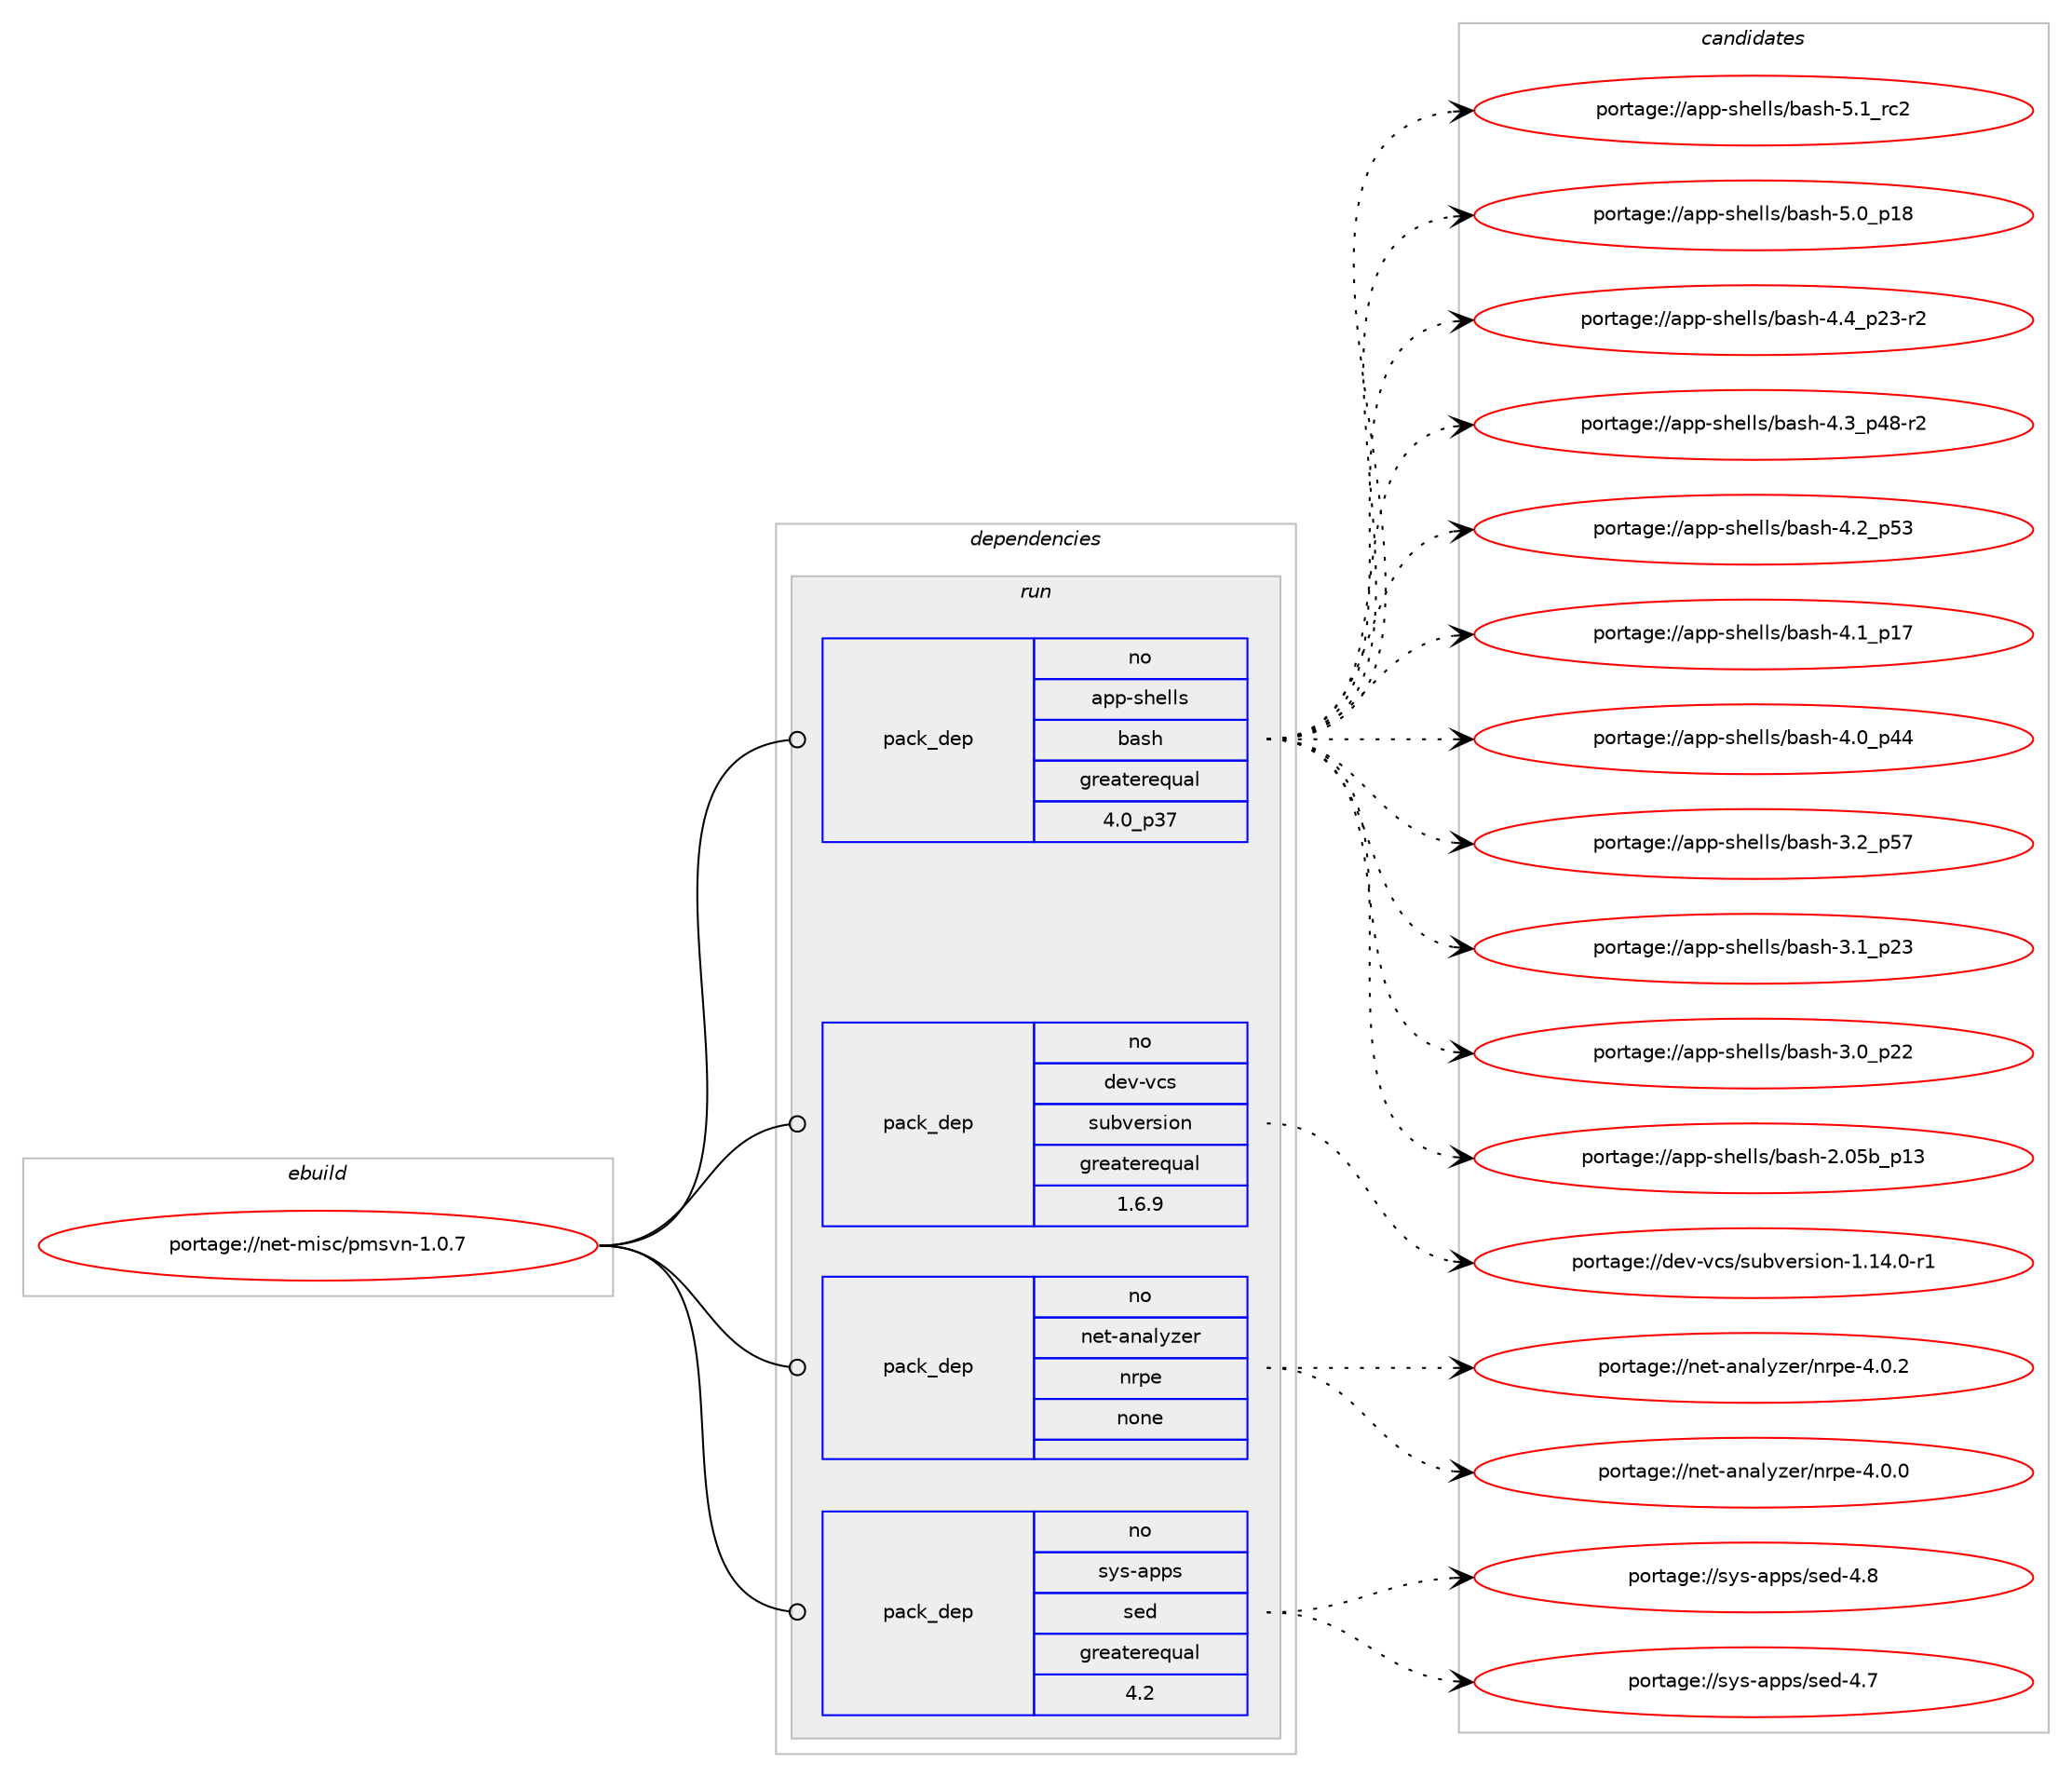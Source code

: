 digraph prolog {

# *************
# Graph options
# *************

newrank=true;
concentrate=true;
compound=true;
graph [rankdir=LR,fontname=Helvetica,fontsize=10,ranksep=1.5];#, ranksep=2.5, nodesep=0.2];
edge  [arrowhead=vee];
node  [fontname=Helvetica,fontsize=10];

# **********
# The ebuild
# **********

subgraph cluster_leftcol {
color=gray;
rank=same;
label=<<i>ebuild</i>>;
id [label="portage://net-misc/pmsvn-1.0.7", color=red, width=4, href="../net-misc/pmsvn-1.0.7.svg"];
}

# ****************
# The dependencies
# ****************

subgraph cluster_midcol {
color=gray;
label=<<i>dependencies</i>>;
subgraph cluster_compile {
fillcolor="#eeeeee";
style=filled;
label=<<i>compile</i>>;
}
subgraph cluster_compileandrun {
fillcolor="#eeeeee";
style=filled;
label=<<i>compile and run</i>>;
}
subgraph cluster_run {
fillcolor="#eeeeee";
style=filled;
label=<<i>run</i>>;
subgraph pack2299 {
dependency2688 [label=<<TABLE BORDER="0" CELLBORDER="1" CELLSPACING="0" CELLPADDING="4" WIDTH="220"><TR><TD ROWSPAN="6" CELLPADDING="30">pack_dep</TD></TR><TR><TD WIDTH="110">no</TD></TR><TR><TD>app-shells</TD></TR><TR><TD>bash</TD></TR><TR><TD>greaterequal</TD></TR><TR><TD>4.0_p37</TD></TR></TABLE>>, shape=none, color=blue];
}
id:e -> dependency2688:w [weight=20,style="solid",arrowhead="odot"];
subgraph pack2300 {
dependency2689 [label=<<TABLE BORDER="0" CELLBORDER="1" CELLSPACING="0" CELLPADDING="4" WIDTH="220"><TR><TD ROWSPAN="6" CELLPADDING="30">pack_dep</TD></TR><TR><TD WIDTH="110">no</TD></TR><TR><TD>dev-vcs</TD></TR><TR><TD>subversion</TD></TR><TR><TD>greaterequal</TD></TR><TR><TD>1.6.9</TD></TR></TABLE>>, shape=none, color=blue];
}
id:e -> dependency2689:w [weight=20,style="solid",arrowhead="odot"];
subgraph pack2301 {
dependency2690 [label=<<TABLE BORDER="0" CELLBORDER="1" CELLSPACING="0" CELLPADDING="4" WIDTH="220"><TR><TD ROWSPAN="6" CELLPADDING="30">pack_dep</TD></TR><TR><TD WIDTH="110">no</TD></TR><TR><TD>net-analyzer</TD></TR><TR><TD>nrpe</TD></TR><TR><TD>none</TD></TR><TR><TD></TD></TR></TABLE>>, shape=none, color=blue];
}
id:e -> dependency2690:w [weight=20,style="solid",arrowhead="odot"];
subgraph pack2302 {
dependency2691 [label=<<TABLE BORDER="0" CELLBORDER="1" CELLSPACING="0" CELLPADDING="4" WIDTH="220"><TR><TD ROWSPAN="6" CELLPADDING="30">pack_dep</TD></TR><TR><TD WIDTH="110">no</TD></TR><TR><TD>sys-apps</TD></TR><TR><TD>sed</TD></TR><TR><TD>greaterequal</TD></TR><TR><TD>4.2</TD></TR></TABLE>>, shape=none, color=blue];
}
id:e -> dependency2691:w [weight=20,style="solid",arrowhead="odot"];
}
}

# **************
# The candidates
# **************

subgraph cluster_choices {
rank=same;
color=gray;
label=<<i>candidates</i>>;

subgraph choice2299 {
color=black;
nodesep=1;
choice971121124511510410110810811547989711510445534649951149950 [label="portage://app-shells/bash-5.1_rc2", color=red, width=4,href="../app-shells/bash-5.1_rc2.svg"];
choice971121124511510410110810811547989711510445534648951124956 [label="portage://app-shells/bash-5.0_p18", color=red, width=4,href="../app-shells/bash-5.0_p18.svg"];
choice9711211245115104101108108115479897115104455246529511250514511450 [label="portage://app-shells/bash-4.4_p23-r2", color=red, width=4,href="../app-shells/bash-4.4_p23-r2.svg"];
choice9711211245115104101108108115479897115104455246519511252564511450 [label="portage://app-shells/bash-4.3_p48-r2", color=red, width=4,href="../app-shells/bash-4.3_p48-r2.svg"];
choice971121124511510410110810811547989711510445524650951125351 [label="portage://app-shells/bash-4.2_p53", color=red, width=4,href="../app-shells/bash-4.2_p53.svg"];
choice971121124511510410110810811547989711510445524649951124955 [label="portage://app-shells/bash-4.1_p17", color=red, width=4,href="../app-shells/bash-4.1_p17.svg"];
choice971121124511510410110810811547989711510445524648951125252 [label="portage://app-shells/bash-4.0_p44", color=red, width=4,href="../app-shells/bash-4.0_p44.svg"];
choice971121124511510410110810811547989711510445514650951125355 [label="portage://app-shells/bash-3.2_p57", color=red, width=4,href="../app-shells/bash-3.2_p57.svg"];
choice971121124511510410110810811547989711510445514649951125051 [label="portage://app-shells/bash-3.1_p23", color=red, width=4,href="../app-shells/bash-3.1_p23.svg"];
choice971121124511510410110810811547989711510445514648951125050 [label="portage://app-shells/bash-3.0_p22", color=red, width=4,href="../app-shells/bash-3.0_p22.svg"];
choice9711211245115104101108108115479897115104455046485398951124951 [label="portage://app-shells/bash-2.05b_p13", color=red, width=4,href="../app-shells/bash-2.05b_p13.svg"];
dependency2688:e -> choice971121124511510410110810811547989711510445534649951149950:w [style=dotted,weight="100"];
dependency2688:e -> choice971121124511510410110810811547989711510445534648951124956:w [style=dotted,weight="100"];
dependency2688:e -> choice9711211245115104101108108115479897115104455246529511250514511450:w [style=dotted,weight="100"];
dependency2688:e -> choice9711211245115104101108108115479897115104455246519511252564511450:w [style=dotted,weight="100"];
dependency2688:e -> choice971121124511510410110810811547989711510445524650951125351:w [style=dotted,weight="100"];
dependency2688:e -> choice971121124511510410110810811547989711510445524649951124955:w [style=dotted,weight="100"];
dependency2688:e -> choice971121124511510410110810811547989711510445524648951125252:w [style=dotted,weight="100"];
dependency2688:e -> choice971121124511510410110810811547989711510445514650951125355:w [style=dotted,weight="100"];
dependency2688:e -> choice971121124511510410110810811547989711510445514649951125051:w [style=dotted,weight="100"];
dependency2688:e -> choice971121124511510410110810811547989711510445514648951125050:w [style=dotted,weight="100"];
dependency2688:e -> choice9711211245115104101108108115479897115104455046485398951124951:w [style=dotted,weight="100"];
}
subgraph choice2300 {
color=black;
nodesep=1;
choice10010111845118991154711511798118101114115105111110454946495246484511449 [label="portage://dev-vcs/subversion-1.14.0-r1", color=red, width=4,href="../dev-vcs/subversion-1.14.0-r1.svg"];
dependency2689:e -> choice10010111845118991154711511798118101114115105111110454946495246484511449:w [style=dotted,weight="100"];
}
subgraph choice2301 {
color=black;
nodesep=1;
choice11010111645971109710812112210111447110114112101455246484650 [label="portage://net-analyzer/nrpe-4.0.2", color=red, width=4,href="../net-analyzer/nrpe-4.0.2.svg"];
choice11010111645971109710812112210111447110114112101455246484648 [label="portage://net-analyzer/nrpe-4.0.0", color=red, width=4,href="../net-analyzer/nrpe-4.0.0.svg"];
dependency2690:e -> choice11010111645971109710812112210111447110114112101455246484650:w [style=dotted,weight="100"];
dependency2690:e -> choice11010111645971109710812112210111447110114112101455246484648:w [style=dotted,weight="100"];
}
subgraph choice2302 {
color=black;
nodesep=1;
choice11512111545971121121154711510110045524656 [label="portage://sys-apps/sed-4.8", color=red, width=4,href="../sys-apps/sed-4.8.svg"];
choice11512111545971121121154711510110045524655 [label="portage://sys-apps/sed-4.7", color=red, width=4,href="../sys-apps/sed-4.7.svg"];
dependency2691:e -> choice11512111545971121121154711510110045524656:w [style=dotted,weight="100"];
dependency2691:e -> choice11512111545971121121154711510110045524655:w [style=dotted,weight="100"];
}
}

}
